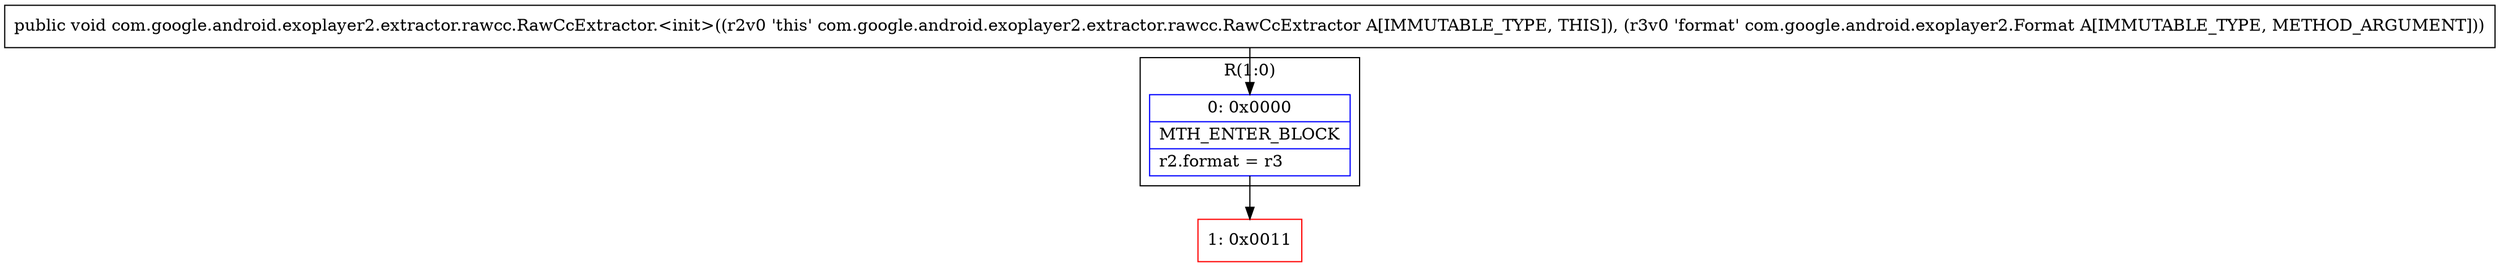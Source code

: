 digraph "CFG forcom.google.android.exoplayer2.extractor.rawcc.RawCcExtractor.\<init\>(Lcom\/google\/android\/exoplayer2\/Format;)V" {
subgraph cluster_Region_780604437 {
label = "R(1:0)";
node [shape=record,color=blue];
Node_0 [shape=record,label="{0\:\ 0x0000|MTH_ENTER_BLOCK\l|r2.format = r3\l}"];
}
Node_1 [shape=record,color=red,label="{1\:\ 0x0011}"];
MethodNode[shape=record,label="{public void com.google.android.exoplayer2.extractor.rawcc.RawCcExtractor.\<init\>((r2v0 'this' com.google.android.exoplayer2.extractor.rawcc.RawCcExtractor A[IMMUTABLE_TYPE, THIS]), (r3v0 'format' com.google.android.exoplayer2.Format A[IMMUTABLE_TYPE, METHOD_ARGUMENT])) }"];
MethodNode -> Node_0;
Node_0 -> Node_1;
}

